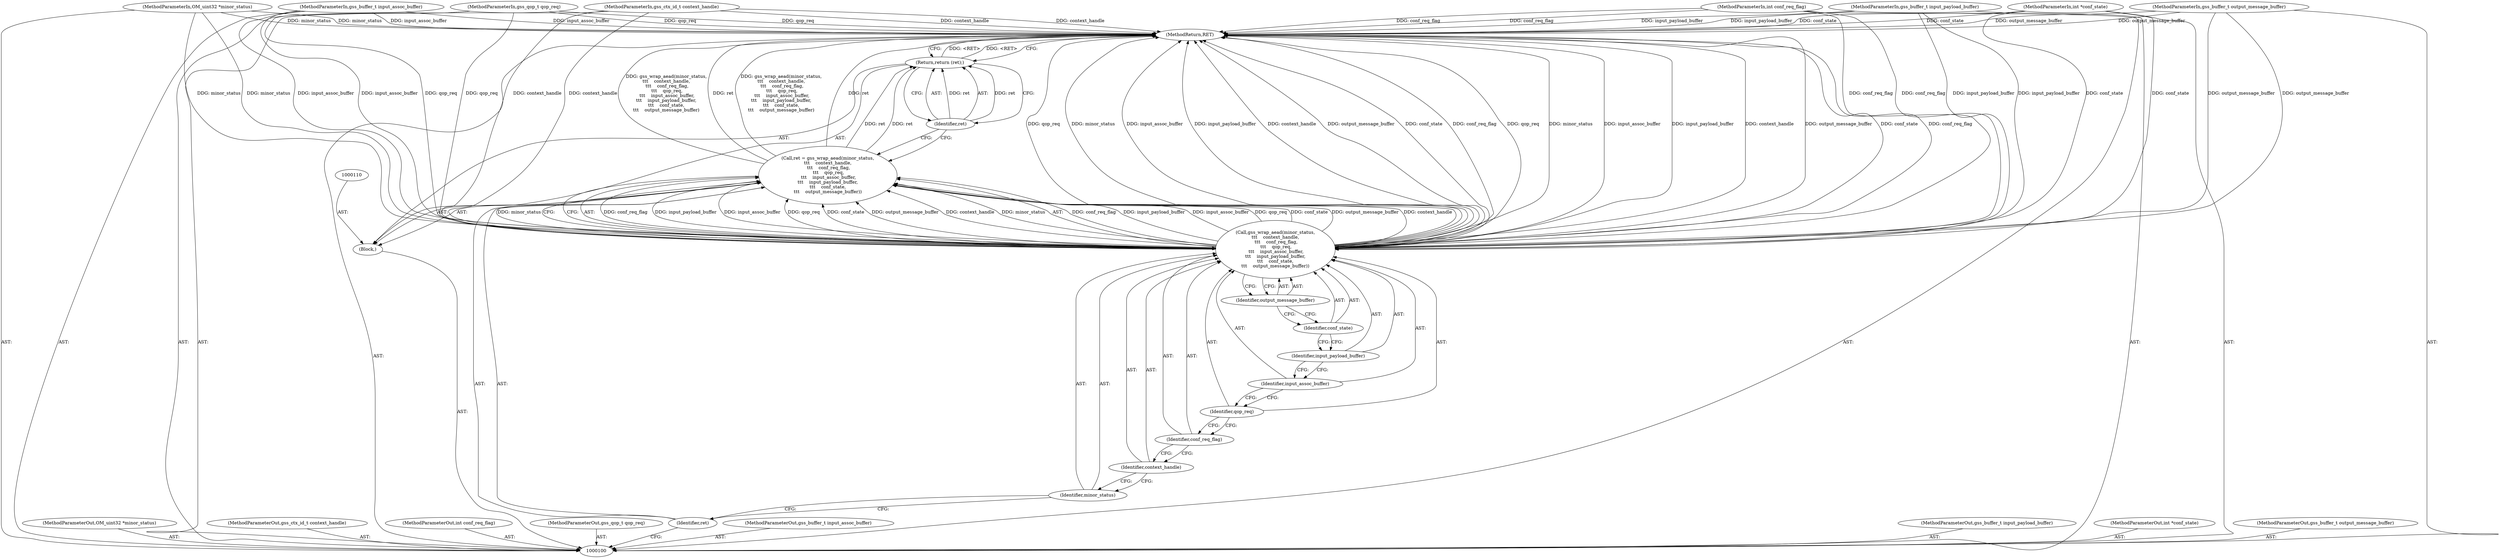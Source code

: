 digraph "1_krb5_b51b33f2bc5d1497ddf5bd107f791c101695000d_24" {
"1000124" [label="(MethodReturn,RET)"];
"1000101" [label="(MethodParameterIn,OM_uint32 *minor_status)"];
"1000150" [label="(MethodParameterOut,OM_uint32 *minor_status)"];
"1000111" [label="(Call,ret = gss_wrap_aead(minor_status,\n\t\t\t    context_handle,\n \t\t\t    conf_req_flag,\n \t\t\t    qop_req,\n \t\t\t    input_assoc_buffer,\n\t\t\t    input_payload_buffer,\n\t\t\t    conf_state,\n\t\t\t    output_message_buffer))"];
"1000112" [label="(Identifier,ret)"];
"1000114" [label="(Identifier,minor_status)"];
"1000113" [label="(Call,gss_wrap_aead(minor_status,\n\t\t\t    context_handle,\n \t\t\t    conf_req_flag,\n \t\t\t    qop_req,\n \t\t\t    input_assoc_buffer,\n\t\t\t    input_payload_buffer,\n\t\t\t    conf_state,\n\t\t\t    output_message_buffer))"];
"1000115" [label="(Identifier,context_handle)"];
"1000116" [label="(Identifier,conf_req_flag)"];
"1000117" [label="(Identifier,qop_req)"];
"1000118" [label="(Identifier,input_assoc_buffer)"];
"1000119" [label="(Identifier,input_payload_buffer)"];
"1000120" [label="(Identifier,conf_state)"];
"1000121" [label="(Identifier,output_message_buffer)"];
"1000102" [label="(MethodParameterIn,gss_ctx_id_t context_handle)"];
"1000151" [label="(MethodParameterOut,gss_ctx_id_t context_handle)"];
"1000122" [label="(Return,return (ret);)"];
"1000123" [label="(Identifier,ret)"];
"1000103" [label="(MethodParameterIn,int conf_req_flag)"];
"1000152" [label="(MethodParameterOut,int conf_req_flag)"];
"1000104" [label="(MethodParameterIn,gss_qop_t qop_req)"];
"1000153" [label="(MethodParameterOut,gss_qop_t qop_req)"];
"1000105" [label="(MethodParameterIn,gss_buffer_t input_assoc_buffer)"];
"1000154" [label="(MethodParameterOut,gss_buffer_t input_assoc_buffer)"];
"1000106" [label="(MethodParameterIn,gss_buffer_t input_payload_buffer)"];
"1000155" [label="(MethodParameterOut,gss_buffer_t input_payload_buffer)"];
"1000107" [label="(MethodParameterIn,int *conf_state)"];
"1000156" [label="(MethodParameterOut,int *conf_state)"];
"1000108" [label="(MethodParameterIn,gss_buffer_t output_message_buffer)"];
"1000157" [label="(MethodParameterOut,gss_buffer_t output_message_buffer)"];
"1000109" [label="(Block,)"];
"1000124" -> "1000100"  [label="AST: "];
"1000124" -> "1000122"  [label="CFG: "];
"1000122" -> "1000124"  [label="DDG: <RET>"];
"1000113" -> "1000124"  [label="DDG: qop_req"];
"1000113" -> "1000124"  [label="DDG: minor_status"];
"1000113" -> "1000124"  [label="DDG: input_assoc_buffer"];
"1000113" -> "1000124"  [label="DDG: input_payload_buffer"];
"1000113" -> "1000124"  [label="DDG: context_handle"];
"1000113" -> "1000124"  [label="DDG: output_message_buffer"];
"1000113" -> "1000124"  [label="DDG: conf_state"];
"1000113" -> "1000124"  [label="DDG: conf_req_flag"];
"1000108" -> "1000124"  [label="DDG: output_message_buffer"];
"1000107" -> "1000124"  [label="DDG: conf_state"];
"1000104" -> "1000124"  [label="DDG: qop_req"];
"1000105" -> "1000124"  [label="DDG: input_assoc_buffer"];
"1000103" -> "1000124"  [label="DDG: conf_req_flag"];
"1000106" -> "1000124"  [label="DDG: input_payload_buffer"];
"1000102" -> "1000124"  [label="DDG: context_handle"];
"1000111" -> "1000124"  [label="DDG: ret"];
"1000111" -> "1000124"  [label="DDG: gss_wrap_aead(minor_status,\n\t\t\t    context_handle,\n \t\t\t    conf_req_flag,\n \t\t\t    qop_req,\n \t\t\t    input_assoc_buffer,\n\t\t\t    input_payload_buffer,\n\t\t\t    conf_state,\n\t\t\t    output_message_buffer)"];
"1000101" -> "1000124"  [label="DDG: minor_status"];
"1000101" -> "1000100"  [label="AST: "];
"1000101" -> "1000124"  [label="DDG: minor_status"];
"1000101" -> "1000113"  [label="DDG: minor_status"];
"1000150" -> "1000100"  [label="AST: "];
"1000111" -> "1000109"  [label="AST: "];
"1000111" -> "1000113"  [label="CFG: "];
"1000112" -> "1000111"  [label="AST: "];
"1000113" -> "1000111"  [label="AST: "];
"1000123" -> "1000111"  [label="CFG: "];
"1000111" -> "1000124"  [label="DDG: ret"];
"1000111" -> "1000124"  [label="DDG: gss_wrap_aead(minor_status,\n\t\t\t    context_handle,\n \t\t\t    conf_req_flag,\n \t\t\t    qop_req,\n \t\t\t    input_assoc_buffer,\n\t\t\t    input_payload_buffer,\n\t\t\t    conf_state,\n\t\t\t    output_message_buffer)"];
"1000113" -> "1000111"  [label="DDG: conf_req_flag"];
"1000113" -> "1000111"  [label="DDG: input_payload_buffer"];
"1000113" -> "1000111"  [label="DDG: input_assoc_buffer"];
"1000113" -> "1000111"  [label="DDG: qop_req"];
"1000113" -> "1000111"  [label="DDG: conf_state"];
"1000113" -> "1000111"  [label="DDG: output_message_buffer"];
"1000113" -> "1000111"  [label="DDG: context_handle"];
"1000113" -> "1000111"  [label="DDG: minor_status"];
"1000111" -> "1000122"  [label="DDG: ret"];
"1000112" -> "1000111"  [label="AST: "];
"1000112" -> "1000100"  [label="CFG: "];
"1000114" -> "1000112"  [label="CFG: "];
"1000114" -> "1000113"  [label="AST: "];
"1000114" -> "1000112"  [label="CFG: "];
"1000115" -> "1000114"  [label="CFG: "];
"1000113" -> "1000111"  [label="AST: "];
"1000113" -> "1000121"  [label="CFG: "];
"1000114" -> "1000113"  [label="AST: "];
"1000115" -> "1000113"  [label="AST: "];
"1000116" -> "1000113"  [label="AST: "];
"1000117" -> "1000113"  [label="AST: "];
"1000118" -> "1000113"  [label="AST: "];
"1000119" -> "1000113"  [label="AST: "];
"1000120" -> "1000113"  [label="AST: "];
"1000121" -> "1000113"  [label="AST: "];
"1000111" -> "1000113"  [label="CFG: "];
"1000113" -> "1000124"  [label="DDG: qop_req"];
"1000113" -> "1000124"  [label="DDG: minor_status"];
"1000113" -> "1000124"  [label="DDG: input_assoc_buffer"];
"1000113" -> "1000124"  [label="DDG: input_payload_buffer"];
"1000113" -> "1000124"  [label="DDG: context_handle"];
"1000113" -> "1000124"  [label="DDG: output_message_buffer"];
"1000113" -> "1000124"  [label="DDG: conf_state"];
"1000113" -> "1000124"  [label="DDG: conf_req_flag"];
"1000113" -> "1000111"  [label="DDG: conf_req_flag"];
"1000113" -> "1000111"  [label="DDG: input_payload_buffer"];
"1000113" -> "1000111"  [label="DDG: input_assoc_buffer"];
"1000113" -> "1000111"  [label="DDG: qop_req"];
"1000113" -> "1000111"  [label="DDG: conf_state"];
"1000113" -> "1000111"  [label="DDG: output_message_buffer"];
"1000113" -> "1000111"  [label="DDG: context_handle"];
"1000113" -> "1000111"  [label="DDG: minor_status"];
"1000101" -> "1000113"  [label="DDG: minor_status"];
"1000102" -> "1000113"  [label="DDG: context_handle"];
"1000103" -> "1000113"  [label="DDG: conf_req_flag"];
"1000104" -> "1000113"  [label="DDG: qop_req"];
"1000105" -> "1000113"  [label="DDG: input_assoc_buffer"];
"1000106" -> "1000113"  [label="DDG: input_payload_buffer"];
"1000107" -> "1000113"  [label="DDG: conf_state"];
"1000108" -> "1000113"  [label="DDG: output_message_buffer"];
"1000115" -> "1000113"  [label="AST: "];
"1000115" -> "1000114"  [label="CFG: "];
"1000116" -> "1000115"  [label="CFG: "];
"1000116" -> "1000113"  [label="AST: "];
"1000116" -> "1000115"  [label="CFG: "];
"1000117" -> "1000116"  [label="CFG: "];
"1000117" -> "1000113"  [label="AST: "];
"1000117" -> "1000116"  [label="CFG: "];
"1000118" -> "1000117"  [label="CFG: "];
"1000118" -> "1000113"  [label="AST: "];
"1000118" -> "1000117"  [label="CFG: "];
"1000119" -> "1000118"  [label="CFG: "];
"1000119" -> "1000113"  [label="AST: "];
"1000119" -> "1000118"  [label="CFG: "];
"1000120" -> "1000119"  [label="CFG: "];
"1000120" -> "1000113"  [label="AST: "];
"1000120" -> "1000119"  [label="CFG: "];
"1000121" -> "1000120"  [label="CFG: "];
"1000121" -> "1000113"  [label="AST: "];
"1000121" -> "1000120"  [label="CFG: "];
"1000113" -> "1000121"  [label="CFG: "];
"1000102" -> "1000100"  [label="AST: "];
"1000102" -> "1000124"  [label="DDG: context_handle"];
"1000102" -> "1000113"  [label="DDG: context_handle"];
"1000151" -> "1000100"  [label="AST: "];
"1000122" -> "1000109"  [label="AST: "];
"1000122" -> "1000123"  [label="CFG: "];
"1000123" -> "1000122"  [label="AST: "];
"1000124" -> "1000122"  [label="CFG: "];
"1000122" -> "1000124"  [label="DDG: <RET>"];
"1000123" -> "1000122"  [label="DDG: ret"];
"1000111" -> "1000122"  [label="DDG: ret"];
"1000123" -> "1000122"  [label="AST: "];
"1000123" -> "1000111"  [label="CFG: "];
"1000122" -> "1000123"  [label="CFG: "];
"1000123" -> "1000122"  [label="DDG: ret"];
"1000103" -> "1000100"  [label="AST: "];
"1000103" -> "1000124"  [label="DDG: conf_req_flag"];
"1000103" -> "1000113"  [label="DDG: conf_req_flag"];
"1000152" -> "1000100"  [label="AST: "];
"1000104" -> "1000100"  [label="AST: "];
"1000104" -> "1000124"  [label="DDG: qop_req"];
"1000104" -> "1000113"  [label="DDG: qop_req"];
"1000153" -> "1000100"  [label="AST: "];
"1000105" -> "1000100"  [label="AST: "];
"1000105" -> "1000124"  [label="DDG: input_assoc_buffer"];
"1000105" -> "1000113"  [label="DDG: input_assoc_buffer"];
"1000154" -> "1000100"  [label="AST: "];
"1000106" -> "1000100"  [label="AST: "];
"1000106" -> "1000124"  [label="DDG: input_payload_buffer"];
"1000106" -> "1000113"  [label="DDG: input_payload_buffer"];
"1000155" -> "1000100"  [label="AST: "];
"1000107" -> "1000100"  [label="AST: "];
"1000107" -> "1000124"  [label="DDG: conf_state"];
"1000107" -> "1000113"  [label="DDG: conf_state"];
"1000156" -> "1000100"  [label="AST: "];
"1000108" -> "1000100"  [label="AST: "];
"1000108" -> "1000124"  [label="DDG: output_message_buffer"];
"1000108" -> "1000113"  [label="DDG: output_message_buffer"];
"1000157" -> "1000100"  [label="AST: "];
"1000109" -> "1000100"  [label="AST: "];
"1000110" -> "1000109"  [label="AST: "];
"1000111" -> "1000109"  [label="AST: "];
"1000122" -> "1000109"  [label="AST: "];
}
